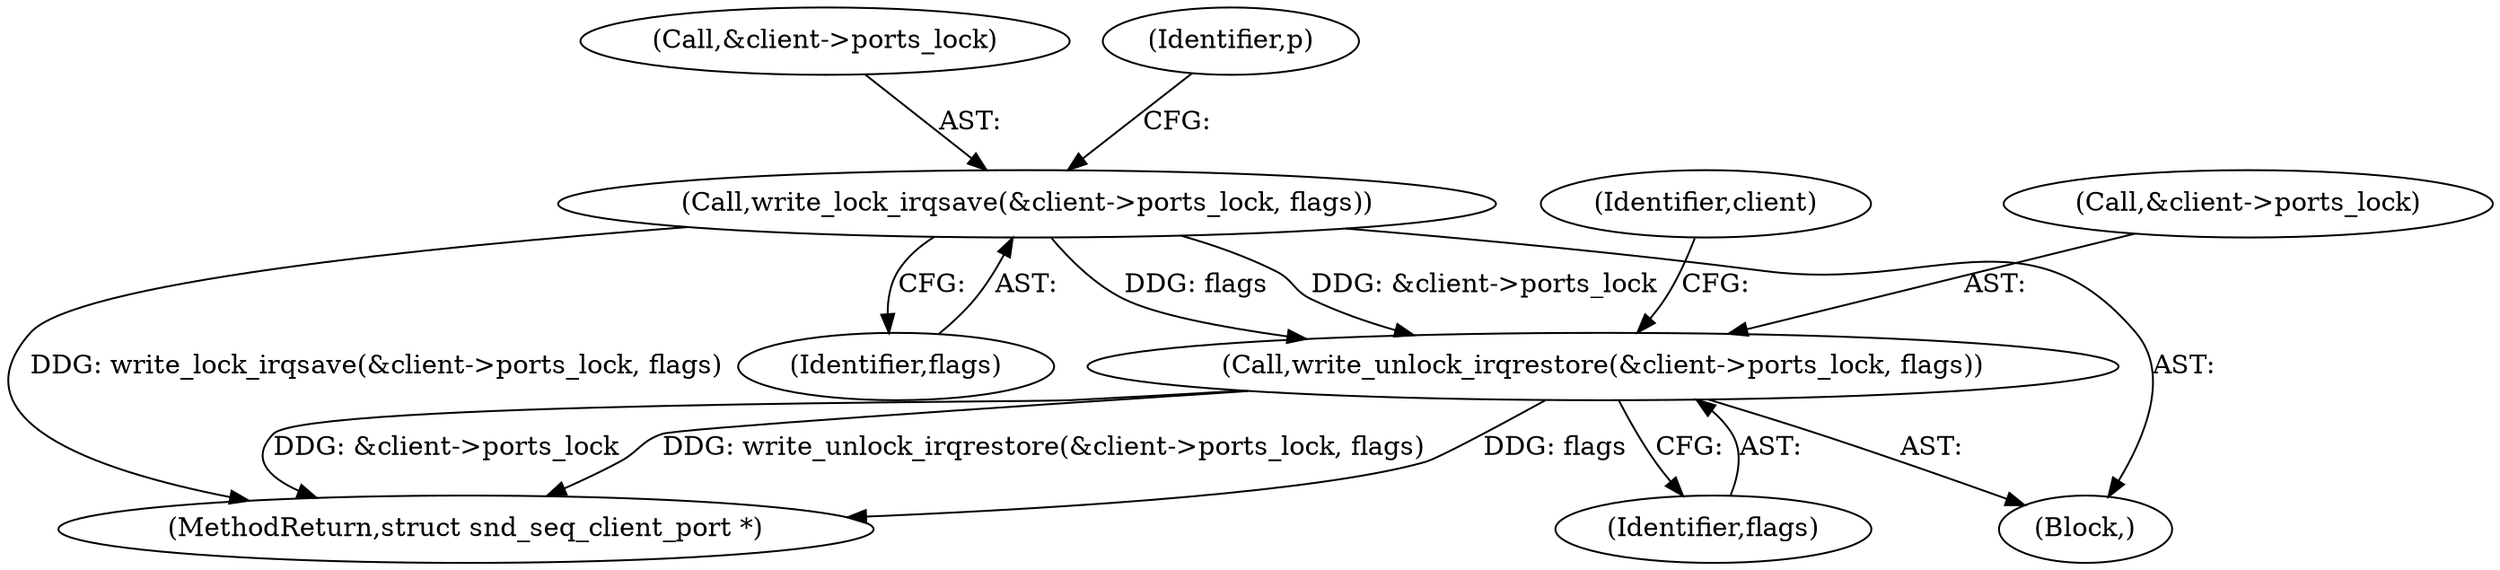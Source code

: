 digraph "0_linux_71105998845fb012937332fe2e806d443c09e026_0@API" {
"1000267" [label="(Call,write_unlock_irqrestore(&client->ports_lock, flags))"];
"1000212" [label="(Call,write_lock_irqsave(&client->ports_lock, flags))"];
"1000268" [label="(Call,&client->ports_lock)"];
"1000280" [label="(MethodReturn,struct snd_seq_client_port *)"];
"1000212" [label="(Call,write_lock_irqsave(&client->ports_lock, flags))"];
"1000267" [label="(Call,write_unlock_irqrestore(&client->ports_lock, flags))"];
"1000217" [label="(Identifier,flags)"];
"1000110" [label="(Block,)"];
"1000213" [label="(Call,&client->ports_lock)"];
"1000272" [label="(Identifier,flags)"];
"1000276" [label="(Identifier,client)"];
"1000223" [label="(Identifier,p)"];
"1000267" -> "1000110"  [label="AST: "];
"1000267" -> "1000272"  [label="CFG: "];
"1000268" -> "1000267"  [label="AST: "];
"1000272" -> "1000267"  [label="AST: "];
"1000276" -> "1000267"  [label="CFG: "];
"1000267" -> "1000280"  [label="DDG: &client->ports_lock"];
"1000267" -> "1000280"  [label="DDG: write_unlock_irqrestore(&client->ports_lock, flags)"];
"1000267" -> "1000280"  [label="DDG: flags"];
"1000212" -> "1000267"  [label="DDG: &client->ports_lock"];
"1000212" -> "1000267"  [label="DDG: flags"];
"1000212" -> "1000110"  [label="AST: "];
"1000212" -> "1000217"  [label="CFG: "];
"1000213" -> "1000212"  [label="AST: "];
"1000217" -> "1000212"  [label="AST: "];
"1000223" -> "1000212"  [label="CFG: "];
"1000212" -> "1000280"  [label="DDG: write_lock_irqsave(&client->ports_lock, flags)"];
}
